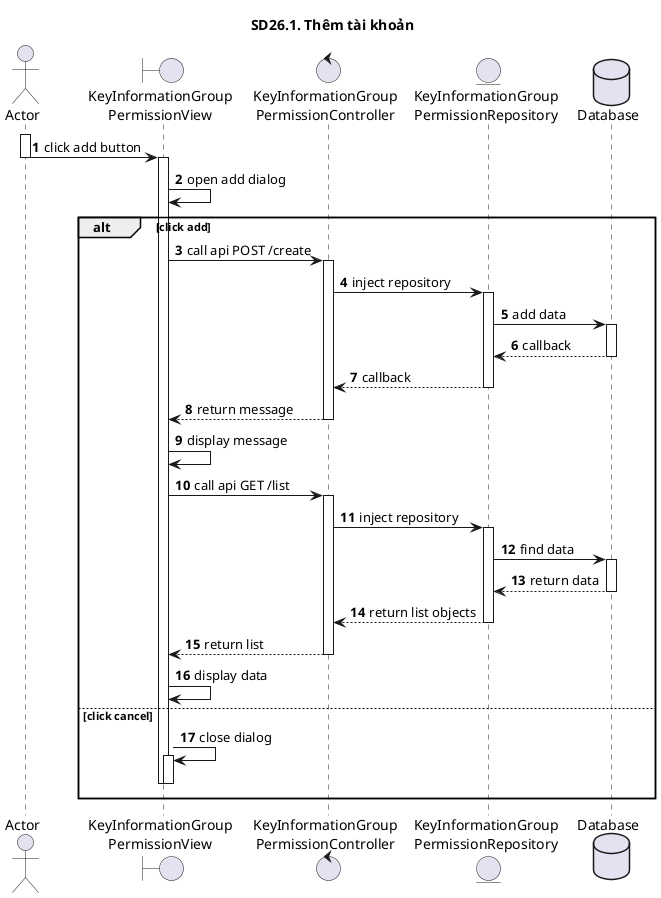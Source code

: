 @startuml SQ
autonumber
title SD26.1. Thêm tài khoản
actor "Actor" as actor
boundary "KeyInformationGroup\nPermissionView" as view
control "KeyInformationGroup\nPermissionController" as controller
entity "KeyInformationGroup\nPermissionRepository" as model
database "Database" as database
activate actor
actor -> view: click add button
deactivate actor
activate view
view -> view: open add dialog
alt click add
view -> controller: call api POST /create
activate controller
controller -> model: inject repository
activate model
model -> database: add data
activate database
database --> model: callback
deactivate database
model --> controller: callback
deactivate model
controller --> view: return message
deactivate controller
view -> view: display message
view -> controller: call api GET /list
activate controller
controller -> model: inject repository
activate model
model -> database: find data
activate database
database --> model: return data
deactivate database
model --> controller: return list objects
deactivate model
controller --> view: return list
deactivate controller
view -> view: display data
else click cancel
view -> view: close dialog
activate view
deactivate view
deactivate view
end
@enduml